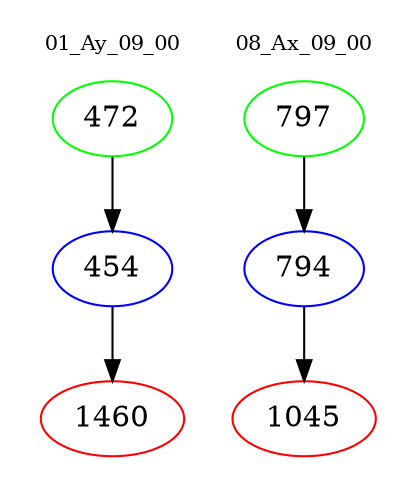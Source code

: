 digraph{
subgraph cluster_0 {
color = white
label = "01_Ay_09_00";
fontsize=10;
T0_472 [label="472", color="green"]
T0_472 -> T0_454 [color="black"]
T0_454 [label="454", color="blue"]
T0_454 -> T0_1460 [color="black"]
T0_1460 [label="1460", color="red"]
}
subgraph cluster_1 {
color = white
label = "08_Ax_09_00";
fontsize=10;
T1_797 [label="797", color="green"]
T1_797 -> T1_794 [color="black"]
T1_794 [label="794", color="blue"]
T1_794 -> T1_1045 [color="black"]
T1_1045 [label="1045", color="red"]
}
}
